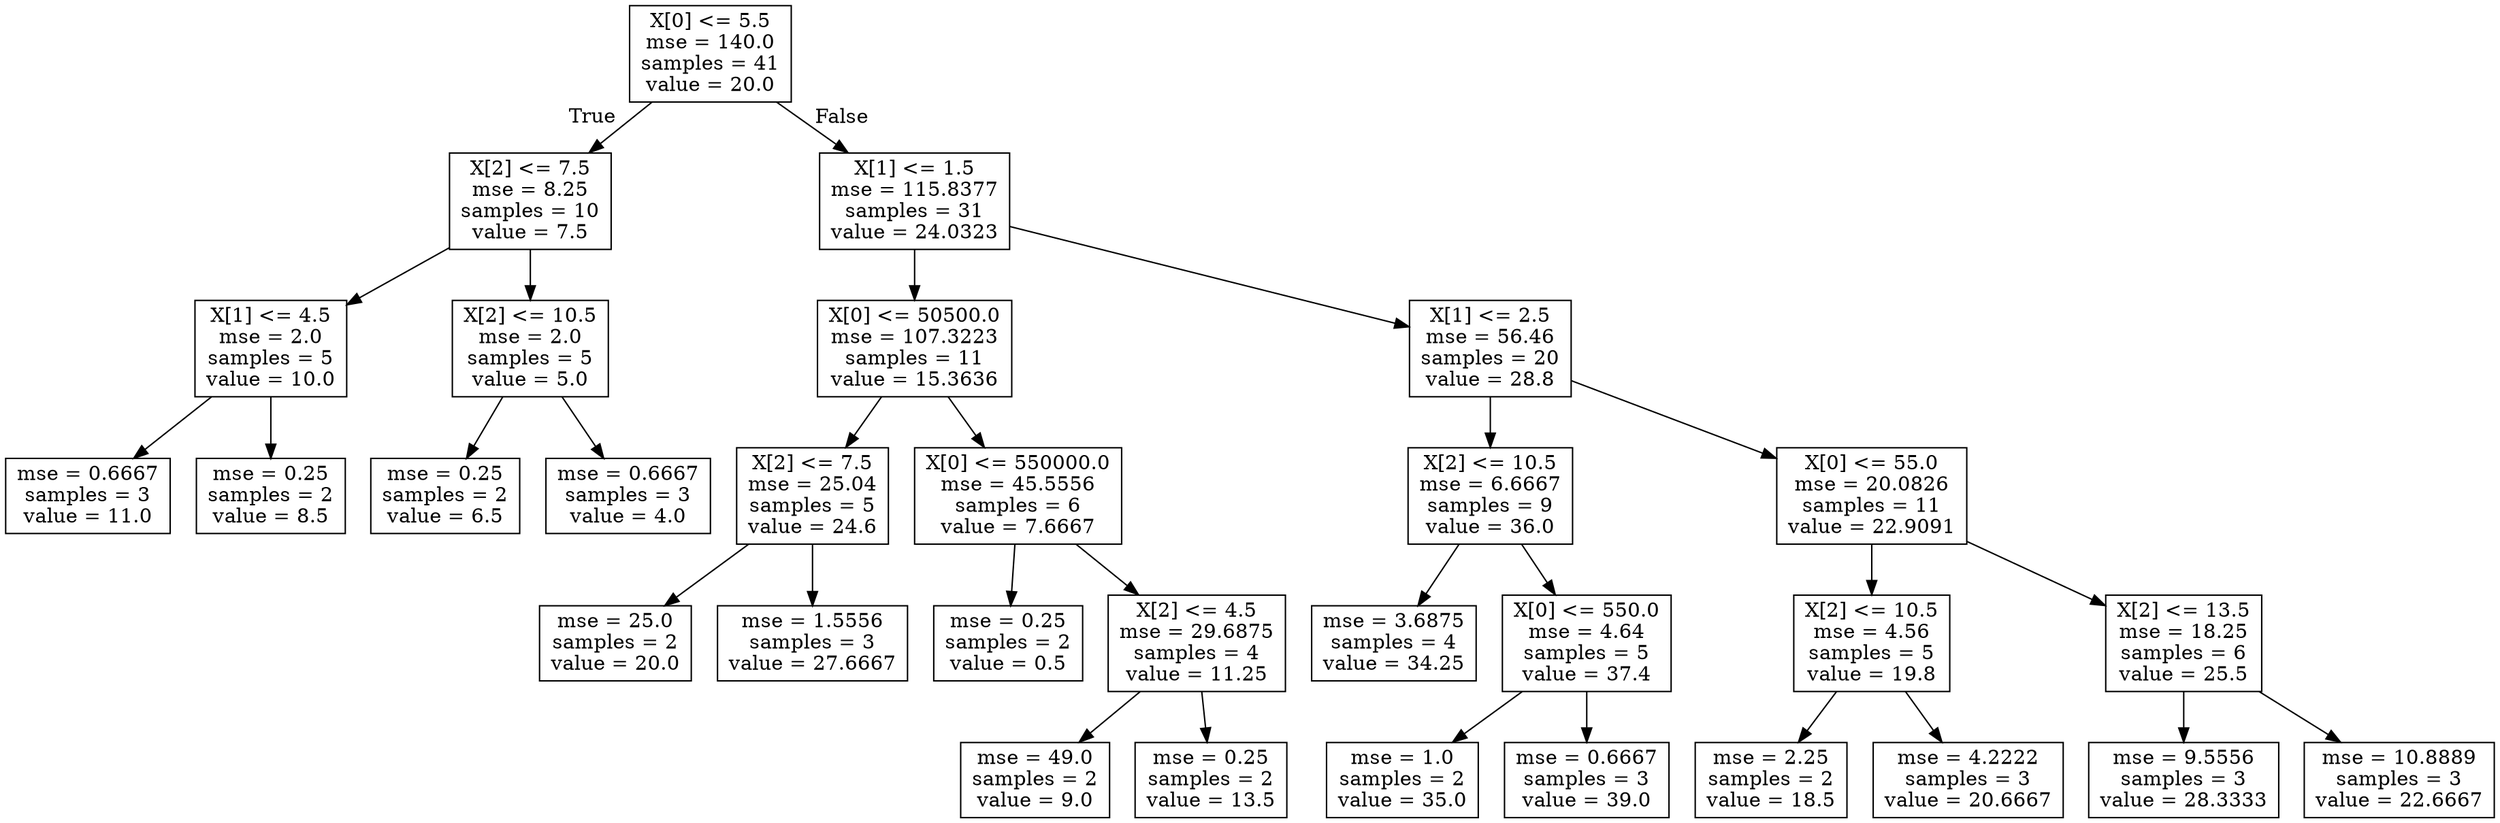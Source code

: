 digraph Tree {
node [shape=box] ;
0 [label="X[0] <= 5.5\nmse = 140.0\nsamples = 41\nvalue = 20.0"] ;
1 [label="X[2] <= 7.5\nmse = 8.25\nsamples = 10\nvalue = 7.5"] ;
0 -> 1 [labeldistance=2.5, labelangle=45, headlabel="True"] ;
2 [label="X[1] <= 4.5\nmse = 2.0\nsamples = 5\nvalue = 10.0"] ;
1 -> 2 ;
3 [label="mse = 0.6667\nsamples = 3\nvalue = 11.0"] ;
2 -> 3 ;
4 [label="mse = 0.25\nsamples = 2\nvalue = 8.5"] ;
2 -> 4 ;
5 [label="X[2] <= 10.5\nmse = 2.0\nsamples = 5\nvalue = 5.0"] ;
1 -> 5 ;
6 [label="mse = 0.25\nsamples = 2\nvalue = 6.5"] ;
5 -> 6 ;
7 [label="mse = 0.6667\nsamples = 3\nvalue = 4.0"] ;
5 -> 7 ;
8 [label="X[1] <= 1.5\nmse = 115.8377\nsamples = 31\nvalue = 24.0323"] ;
0 -> 8 [labeldistance=2.5, labelangle=-45, headlabel="False"] ;
9 [label="X[0] <= 50500.0\nmse = 107.3223\nsamples = 11\nvalue = 15.3636"] ;
8 -> 9 ;
10 [label="X[2] <= 7.5\nmse = 25.04\nsamples = 5\nvalue = 24.6"] ;
9 -> 10 ;
11 [label="mse = 25.0\nsamples = 2\nvalue = 20.0"] ;
10 -> 11 ;
12 [label="mse = 1.5556\nsamples = 3\nvalue = 27.6667"] ;
10 -> 12 ;
13 [label="X[0] <= 550000.0\nmse = 45.5556\nsamples = 6\nvalue = 7.6667"] ;
9 -> 13 ;
14 [label="mse = 0.25\nsamples = 2\nvalue = 0.5"] ;
13 -> 14 ;
15 [label="X[2] <= 4.5\nmse = 29.6875\nsamples = 4\nvalue = 11.25"] ;
13 -> 15 ;
16 [label="mse = 49.0\nsamples = 2\nvalue = 9.0"] ;
15 -> 16 ;
17 [label="mse = 0.25\nsamples = 2\nvalue = 13.5"] ;
15 -> 17 ;
18 [label="X[1] <= 2.5\nmse = 56.46\nsamples = 20\nvalue = 28.8"] ;
8 -> 18 ;
19 [label="X[2] <= 10.5\nmse = 6.6667\nsamples = 9\nvalue = 36.0"] ;
18 -> 19 ;
20 [label="mse = 3.6875\nsamples = 4\nvalue = 34.25"] ;
19 -> 20 ;
21 [label="X[0] <= 550.0\nmse = 4.64\nsamples = 5\nvalue = 37.4"] ;
19 -> 21 ;
22 [label="mse = 1.0\nsamples = 2\nvalue = 35.0"] ;
21 -> 22 ;
23 [label="mse = 0.6667\nsamples = 3\nvalue = 39.0"] ;
21 -> 23 ;
24 [label="X[0] <= 55.0\nmse = 20.0826\nsamples = 11\nvalue = 22.9091"] ;
18 -> 24 ;
25 [label="X[2] <= 10.5\nmse = 4.56\nsamples = 5\nvalue = 19.8"] ;
24 -> 25 ;
26 [label="mse = 2.25\nsamples = 2\nvalue = 18.5"] ;
25 -> 26 ;
27 [label="mse = 4.2222\nsamples = 3\nvalue = 20.6667"] ;
25 -> 27 ;
28 [label="X[2] <= 13.5\nmse = 18.25\nsamples = 6\nvalue = 25.5"] ;
24 -> 28 ;
29 [label="mse = 9.5556\nsamples = 3\nvalue = 28.3333"] ;
28 -> 29 ;
30 [label="mse = 10.8889\nsamples = 3\nvalue = 22.6667"] ;
28 -> 30 ;
}